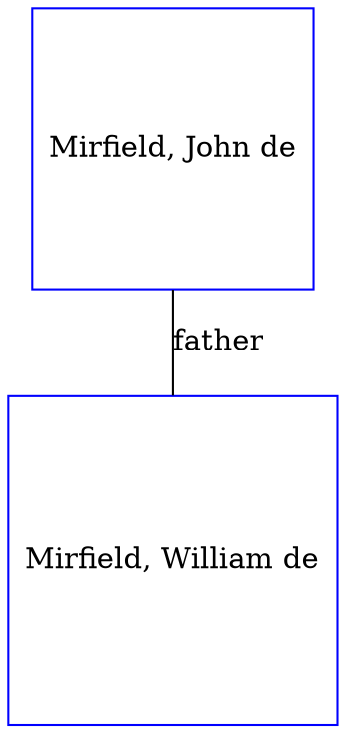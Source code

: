 digraph D {
    edge [dir=none];    node [shape=box];    "014701"   [label="Mirfield, John de", shape=box, regular=1, color="blue"] ;
"014703"   [label="Mirfield, William de", shape=box, regular=1, color="blue"] ;
014701->014703 [label="father",arrowsize=0.0]; 
}
